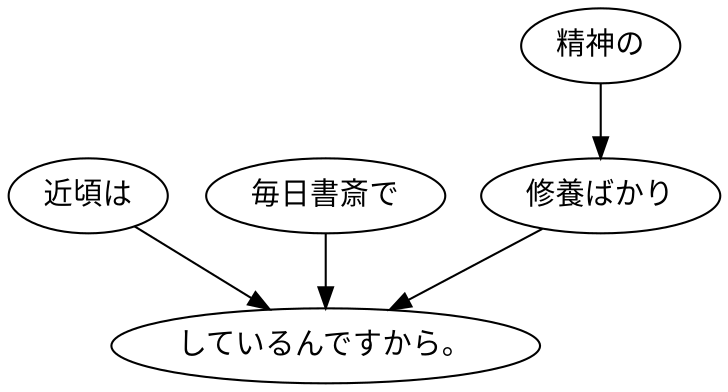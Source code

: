 digraph graph6003 {
	node0 [label="近頃は"];
	node1 [label="毎日書斎で"];
	node2 [label="精神の"];
	node3 [label="修養ばかり"];
	node4 [label="しているんですから。"];
	node0 -> node4;
	node1 -> node4;
	node2 -> node3;
	node3 -> node4;
}
